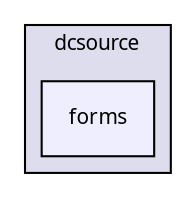 digraph G {
  compound=true
  node [ fontsize=10, fontname="FreeSans.ttf"];
  edge [ labelfontsize=9, labelfontname="FreeSans.ttf"];
  subgraph clusterdir_ac5ee1485d775a8ec6774ce932c526ef {
    graph [ bgcolor="#ddddee", pencolor="black", label="dcsource" fontname="FreeSans.ttf", fontsize=10, URL="dir_ac5ee1485d775a8ec6774ce932c526ef.html"]
  dir_ddef3bb800698f2cb5cfc36024940885 [shape=box, label="forms", style="filled", fillcolor="#eeeeff", pencolor="black", URL="dir_ddef3bb800698f2cb5cfc36024940885.html"];
  }
}
